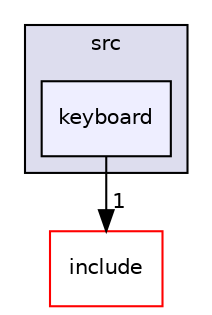 digraph "keyboard" {
  compound=true
  node [ fontsize="10", fontname="Helvetica"];
  edge [ labelfontsize="10", labelfontname="Helvetica"];
  subgraph clusterdir_a065c5f60305fee3569f887679366939 {
    graph [ bgcolor="#ddddee", pencolor="black", label="src" fontname="Helvetica", fontsize="10", URL="dir_a065c5f60305fee3569f887679366939.html"]
  dir_63ba9ecfef12e5f6b161ac887d4a6b18 [shape=box, label="keyboard", style="filled", fillcolor="#eeeeff", pencolor="black", URL="dir_63ba9ecfef12e5f6b161ac887d4a6b18.html"];
  }
  dir_5a30104352ef4255dc24354b02eb2d20 [shape=box label="include" fillcolor="white" style="filled" color="red" URL="dir_5a30104352ef4255dc24354b02eb2d20.html"];
  dir_63ba9ecfef12e5f6b161ac887d4a6b18->dir_5a30104352ef4255dc24354b02eb2d20 [headlabel="1", labeldistance=1.5 headhref="dir_000023_000003.html"];
}
